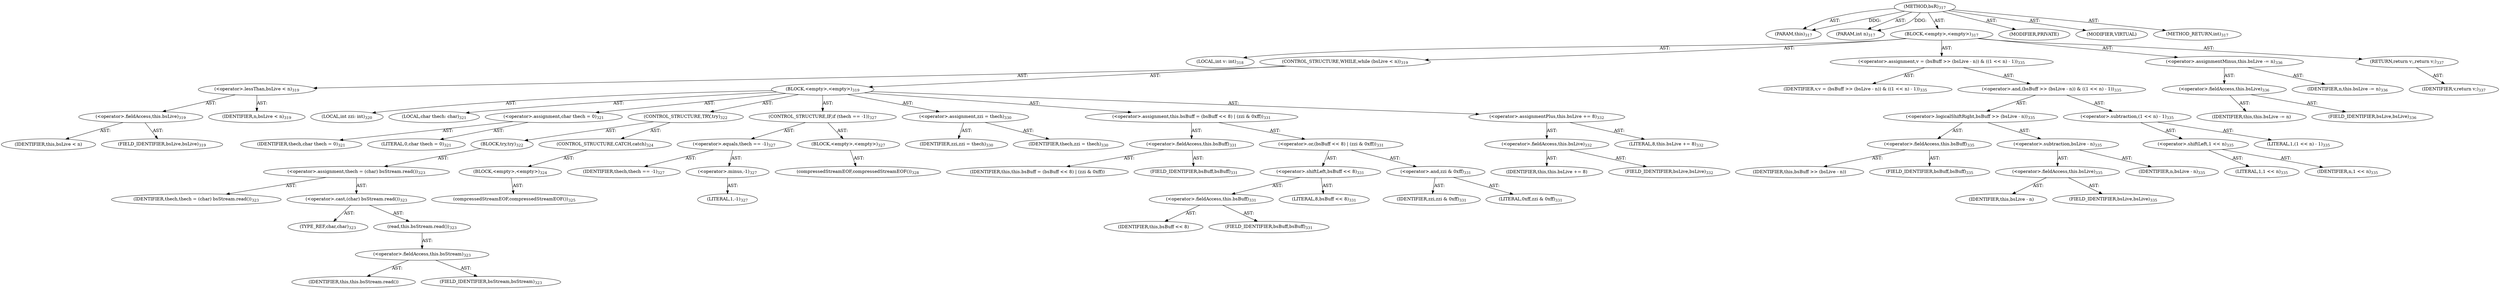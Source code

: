 digraph "bsR" {  
"111669149712" [label = <(METHOD,bsR)<SUB>317</SUB>> ]
"115964117016" [label = <(PARAM,this)<SUB>317</SUB>> ]
"115964117017" [label = <(PARAM,int n)<SUB>317</SUB>> ]
"25769803812" [label = <(BLOCK,&lt;empty&gt;,&lt;empty&gt;)<SUB>317</SUB>> ]
"94489280522" [label = <(LOCAL,int v: int)<SUB>318</SUB>> ]
"47244640280" [label = <(CONTROL_STRUCTURE,WHILE,while (bsLive &lt; n))<SUB>319</SUB>> ]
"30064771282" [label = <(&lt;operator&gt;.lessThan,bsLive &lt; n)<SUB>319</SUB>> ]
"30064771283" [label = <(&lt;operator&gt;.fieldAccess,this.bsLive)<SUB>319</SUB>> ]
"68719476900" [label = <(IDENTIFIER,this,bsLive &lt; n)> ]
"55834574916" [label = <(FIELD_IDENTIFIER,bsLive,bsLive)<SUB>319</SUB>> ]
"68719476901" [label = <(IDENTIFIER,n,bsLive &lt; n)<SUB>319</SUB>> ]
"25769803813" [label = <(BLOCK,&lt;empty&gt;,&lt;empty&gt;)<SUB>319</SUB>> ]
"94489280523" [label = <(LOCAL,int zzi: int)<SUB>320</SUB>> ]
"94489280524" [label = <(LOCAL,char thech: char)<SUB>321</SUB>> ]
"30064771284" [label = <(&lt;operator&gt;.assignment,char thech = 0)<SUB>321</SUB>> ]
"68719476902" [label = <(IDENTIFIER,thech,char thech = 0)<SUB>321</SUB>> ]
"90194313261" [label = <(LITERAL,0,char thech = 0)<SUB>321</SUB>> ]
"47244640281" [label = <(CONTROL_STRUCTURE,TRY,try)<SUB>322</SUB>> ]
"25769803814" [label = <(BLOCK,try,try)<SUB>322</SUB>> ]
"30064771285" [label = <(&lt;operator&gt;.assignment,thech = (char) bsStream.read())<SUB>323</SUB>> ]
"68719476903" [label = <(IDENTIFIER,thech,thech = (char) bsStream.read())<SUB>323</SUB>> ]
"30064771286" [label = <(&lt;operator&gt;.cast,(char) bsStream.read())<SUB>323</SUB>> ]
"180388626443" [label = <(TYPE_REF,char,char)<SUB>323</SUB>> ]
"30064771287" [label = <(read,this.bsStream.read())<SUB>323</SUB>> ]
"30064771288" [label = <(&lt;operator&gt;.fieldAccess,this.bsStream)<SUB>323</SUB>> ]
"68719476904" [label = <(IDENTIFIER,this,this.bsStream.read())> ]
"55834574917" [label = <(FIELD_IDENTIFIER,bsStream,bsStream)<SUB>323</SUB>> ]
"47244640282" [label = <(CONTROL_STRUCTURE,CATCH,catch)<SUB>324</SUB>> ]
"25769803815" [label = <(BLOCK,&lt;empty&gt;,&lt;empty&gt;)<SUB>324</SUB>> ]
"30064771289" [label = <(compressedStreamEOF,compressedStreamEOF())<SUB>325</SUB>> ]
"47244640283" [label = <(CONTROL_STRUCTURE,IF,if (thech == -1))<SUB>327</SUB>> ]
"30064771290" [label = <(&lt;operator&gt;.equals,thech == -1)<SUB>327</SUB>> ]
"68719476905" [label = <(IDENTIFIER,thech,thech == -1)<SUB>327</SUB>> ]
"30064771291" [label = <(&lt;operator&gt;.minus,-1)<SUB>327</SUB>> ]
"90194313262" [label = <(LITERAL,1,-1)<SUB>327</SUB>> ]
"25769803816" [label = <(BLOCK,&lt;empty&gt;,&lt;empty&gt;)<SUB>327</SUB>> ]
"30064771292" [label = <(compressedStreamEOF,compressedStreamEOF())<SUB>328</SUB>> ]
"30064771293" [label = <(&lt;operator&gt;.assignment,zzi = thech)<SUB>330</SUB>> ]
"68719476906" [label = <(IDENTIFIER,zzi,zzi = thech)<SUB>330</SUB>> ]
"68719476907" [label = <(IDENTIFIER,thech,zzi = thech)<SUB>330</SUB>> ]
"30064771294" [label = <(&lt;operator&gt;.assignment,this.bsBuff = (bsBuff &lt;&lt; 8) | (zzi &amp; 0xff))<SUB>331</SUB>> ]
"30064771295" [label = <(&lt;operator&gt;.fieldAccess,this.bsBuff)<SUB>331</SUB>> ]
"68719476908" [label = <(IDENTIFIER,this,this.bsBuff = (bsBuff &lt;&lt; 8) | (zzi &amp; 0xff))> ]
"55834574918" [label = <(FIELD_IDENTIFIER,bsBuff,bsBuff)<SUB>331</SUB>> ]
"30064771296" [label = <(&lt;operator&gt;.or,(bsBuff &lt;&lt; 8) | (zzi &amp; 0xff))<SUB>331</SUB>> ]
"30064771297" [label = <(&lt;operator&gt;.shiftLeft,bsBuff &lt;&lt; 8)<SUB>331</SUB>> ]
"30064771298" [label = <(&lt;operator&gt;.fieldAccess,this.bsBuff)<SUB>331</SUB>> ]
"68719476909" [label = <(IDENTIFIER,this,bsBuff &lt;&lt; 8)> ]
"55834574919" [label = <(FIELD_IDENTIFIER,bsBuff,bsBuff)<SUB>331</SUB>> ]
"90194313263" [label = <(LITERAL,8,bsBuff &lt;&lt; 8)<SUB>331</SUB>> ]
"30064771299" [label = <(&lt;operator&gt;.and,zzi &amp; 0xff)<SUB>331</SUB>> ]
"68719476910" [label = <(IDENTIFIER,zzi,zzi &amp; 0xff)<SUB>331</SUB>> ]
"90194313264" [label = <(LITERAL,0xff,zzi &amp; 0xff)<SUB>331</SUB>> ]
"30064771300" [label = <(&lt;operator&gt;.assignmentPlus,this.bsLive += 8)<SUB>332</SUB>> ]
"30064771301" [label = <(&lt;operator&gt;.fieldAccess,this.bsLive)<SUB>332</SUB>> ]
"68719476911" [label = <(IDENTIFIER,this,this.bsLive += 8)> ]
"55834574920" [label = <(FIELD_IDENTIFIER,bsLive,bsLive)<SUB>332</SUB>> ]
"90194313265" [label = <(LITERAL,8,this.bsLive += 8)<SUB>332</SUB>> ]
"30064771302" [label = <(&lt;operator&gt;.assignment,v = (bsBuff &gt;&gt; (bsLive - n)) &amp; ((1 &lt;&lt; n) - 1))<SUB>335</SUB>> ]
"68719476912" [label = <(IDENTIFIER,v,v = (bsBuff &gt;&gt; (bsLive - n)) &amp; ((1 &lt;&lt; n) - 1))<SUB>335</SUB>> ]
"30064771303" [label = <(&lt;operator&gt;.and,(bsBuff &gt;&gt; (bsLive - n)) &amp; ((1 &lt;&lt; n) - 1))<SUB>335</SUB>> ]
"30064771304" [label = <(&lt;operator&gt;.logicalShiftRight,bsBuff &gt;&gt; (bsLive - n))<SUB>335</SUB>> ]
"30064771305" [label = <(&lt;operator&gt;.fieldAccess,this.bsBuff)<SUB>335</SUB>> ]
"68719476913" [label = <(IDENTIFIER,this,bsBuff &gt;&gt; (bsLive - n))> ]
"55834574921" [label = <(FIELD_IDENTIFIER,bsBuff,bsBuff)<SUB>335</SUB>> ]
"30064771306" [label = <(&lt;operator&gt;.subtraction,bsLive - n)<SUB>335</SUB>> ]
"30064771307" [label = <(&lt;operator&gt;.fieldAccess,this.bsLive)<SUB>335</SUB>> ]
"68719476914" [label = <(IDENTIFIER,this,bsLive - n)> ]
"55834574922" [label = <(FIELD_IDENTIFIER,bsLive,bsLive)<SUB>335</SUB>> ]
"68719476915" [label = <(IDENTIFIER,n,bsLive - n)<SUB>335</SUB>> ]
"30064771308" [label = <(&lt;operator&gt;.subtraction,(1 &lt;&lt; n) - 1)<SUB>335</SUB>> ]
"30064771309" [label = <(&lt;operator&gt;.shiftLeft,1 &lt;&lt; n)<SUB>335</SUB>> ]
"90194313266" [label = <(LITERAL,1,1 &lt;&lt; n)<SUB>335</SUB>> ]
"68719476916" [label = <(IDENTIFIER,n,1 &lt;&lt; n)<SUB>335</SUB>> ]
"90194313267" [label = <(LITERAL,1,(1 &lt;&lt; n) - 1)<SUB>335</SUB>> ]
"30064771310" [label = <(&lt;operator&gt;.assignmentMinus,this.bsLive -= n)<SUB>336</SUB>> ]
"30064771311" [label = <(&lt;operator&gt;.fieldAccess,this.bsLive)<SUB>336</SUB>> ]
"68719476917" [label = <(IDENTIFIER,this,this.bsLive -= n)> ]
"55834574923" [label = <(FIELD_IDENTIFIER,bsLive,bsLive)<SUB>336</SUB>> ]
"68719476918" [label = <(IDENTIFIER,n,this.bsLive -= n)<SUB>336</SUB>> ]
"146028888069" [label = <(RETURN,return v;,return v;)<SUB>337</SUB>> ]
"68719476919" [label = <(IDENTIFIER,v,return v;)<SUB>337</SUB>> ]
"133143986250" [label = <(MODIFIER,PRIVATE)> ]
"133143986251" [label = <(MODIFIER,VIRTUAL)> ]
"128849018896" [label = <(METHOD_RETURN,int)<SUB>317</SUB>> ]
  "111669149712" -> "115964117016"  [ label = "AST: "] 
  "111669149712" -> "115964117017"  [ label = "AST: "] 
  "111669149712" -> "25769803812"  [ label = "AST: "] 
  "111669149712" -> "133143986250"  [ label = "AST: "] 
  "111669149712" -> "133143986251"  [ label = "AST: "] 
  "111669149712" -> "128849018896"  [ label = "AST: "] 
  "25769803812" -> "94489280522"  [ label = "AST: "] 
  "25769803812" -> "47244640280"  [ label = "AST: "] 
  "25769803812" -> "30064771302"  [ label = "AST: "] 
  "25769803812" -> "30064771310"  [ label = "AST: "] 
  "25769803812" -> "146028888069"  [ label = "AST: "] 
  "47244640280" -> "30064771282"  [ label = "AST: "] 
  "47244640280" -> "25769803813"  [ label = "AST: "] 
  "30064771282" -> "30064771283"  [ label = "AST: "] 
  "30064771282" -> "68719476901"  [ label = "AST: "] 
  "30064771283" -> "68719476900"  [ label = "AST: "] 
  "30064771283" -> "55834574916"  [ label = "AST: "] 
  "25769803813" -> "94489280523"  [ label = "AST: "] 
  "25769803813" -> "94489280524"  [ label = "AST: "] 
  "25769803813" -> "30064771284"  [ label = "AST: "] 
  "25769803813" -> "47244640281"  [ label = "AST: "] 
  "25769803813" -> "47244640283"  [ label = "AST: "] 
  "25769803813" -> "30064771293"  [ label = "AST: "] 
  "25769803813" -> "30064771294"  [ label = "AST: "] 
  "25769803813" -> "30064771300"  [ label = "AST: "] 
  "30064771284" -> "68719476902"  [ label = "AST: "] 
  "30064771284" -> "90194313261"  [ label = "AST: "] 
  "47244640281" -> "25769803814"  [ label = "AST: "] 
  "47244640281" -> "47244640282"  [ label = "AST: "] 
  "25769803814" -> "30064771285"  [ label = "AST: "] 
  "30064771285" -> "68719476903"  [ label = "AST: "] 
  "30064771285" -> "30064771286"  [ label = "AST: "] 
  "30064771286" -> "180388626443"  [ label = "AST: "] 
  "30064771286" -> "30064771287"  [ label = "AST: "] 
  "30064771287" -> "30064771288"  [ label = "AST: "] 
  "30064771288" -> "68719476904"  [ label = "AST: "] 
  "30064771288" -> "55834574917"  [ label = "AST: "] 
  "47244640282" -> "25769803815"  [ label = "AST: "] 
  "25769803815" -> "30064771289"  [ label = "AST: "] 
  "47244640283" -> "30064771290"  [ label = "AST: "] 
  "47244640283" -> "25769803816"  [ label = "AST: "] 
  "30064771290" -> "68719476905"  [ label = "AST: "] 
  "30064771290" -> "30064771291"  [ label = "AST: "] 
  "30064771291" -> "90194313262"  [ label = "AST: "] 
  "25769803816" -> "30064771292"  [ label = "AST: "] 
  "30064771293" -> "68719476906"  [ label = "AST: "] 
  "30064771293" -> "68719476907"  [ label = "AST: "] 
  "30064771294" -> "30064771295"  [ label = "AST: "] 
  "30064771294" -> "30064771296"  [ label = "AST: "] 
  "30064771295" -> "68719476908"  [ label = "AST: "] 
  "30064771295" -> "55834574918"  [ label = "AST: "] 
  "30064771296" -> "30064771297"  [ label = "AST: "] 
  "30064771296" -> "30064771299"  [ label = "AST: "] 
  "30064771297" -> "30064771298"  [ label = "AST: "] 
  "30064771297" -> "90194313263"  [ label = "AST: "] 
  "30064771298" -> "68719476909"  [ label = "AST: "] 
  "30064771298" -> "55834574919"  [ label = "AST: "] 
  "30064771299" -> "68719476910"  [ label = "AST: "] 
  "30064771299" -> "90194313264"  [ label = "AST: "] 
  "30064771300" -> "30064771301"  [ label = "AST: "] 
  "30064771300" -> "90194313265"  [ label = "AST: "] 
  "30064771301" -> "68719476911"  [ label = "AST: "] 
  "30064771301" -> "55834574920"  [ label = "AST: "] 
  "30064771302" -> "68719476912"  [ label = "AST: "] 
  "30064771302" -> "30064771303"  [ label = "AST: "] 
  "30064771303" -> "30064771304"  [ label = "AST: "] 
  "30064771303" -> "30064771308"  [ label = "AST: "] 
  "30064771304" -> "30064771305"  [ label = "AST: "] 
  "30064771304" -> "30064771306"  [ label = "AST: "] 
  "30064771305" -> "68719476913"  [ label = "AST: "] 
  "30064771305" -> "55834574921"  [ label = "AST: "] 
  "30064771306" -> "30064771307"  [ label = "AST: "] 
  "30064771306" -> "68719476915"  [ label = "AST: "] 
  "30064771307" -> "68719476914"  [ label = "AST: "] 
  "30064771307" -> "55834574922"  [ label = "AST: "] 
  "30064771308" -> "30064771309"  [ label = "AST: "] 
  "30064771308" -> "90194313267"  [ label = "AST: "] 
  "30064771309" -> "90194313266"  [ label = "AST: "] 
  "30064771309" -> "68719476916"  [ label = "AST: "] 
  "30064771310" -> "30064771311"  [ label = "AST: "] 
  "30064771310" -> "68719476918"  [ label = "AST: "] 
  "30064771311" -> "68719476917"  [ label = "AST: "] 
  "30064771311" -> "55834574923"  [ label = "AST: "] 
  "146028888069" -> "68719476919"  [ label = "AST: "] 
  "111669149712" -> "115964117016"  [ label = "DDG: "] 
  "111669149712" -> "115964117017"  [ label = "DDG: "] 
}
